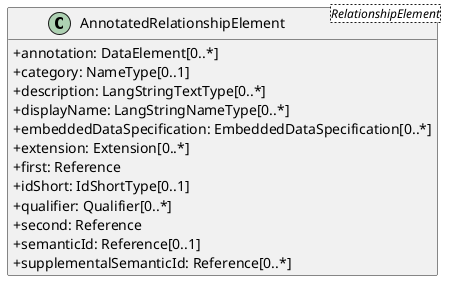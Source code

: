 @startuml
skinparam classAttributeIconSize 0
hide methods

class AnnotatedRelationshipElement<RelationshipElement> {
  +annotation: DataElement[0..*] 
  +category: NameType[0..1] 
  +description: LangStringTextType[0..*] 
  +displayName: LangStringNameType[0..*] 
  +embeddedDataSpecification: EmbeddedDataSpecification[0..*] 
  +extension: Extension[0..*] 
  +first: Reference 
  +idShort: IdShortType[0..1] 
  +qualifier: Qualifier[0..*] 
  +second: Reference 
  +semanticId: Reference[0..1] 
  +supplementalSemanticId: Reference[0..*] 
}
@enduml